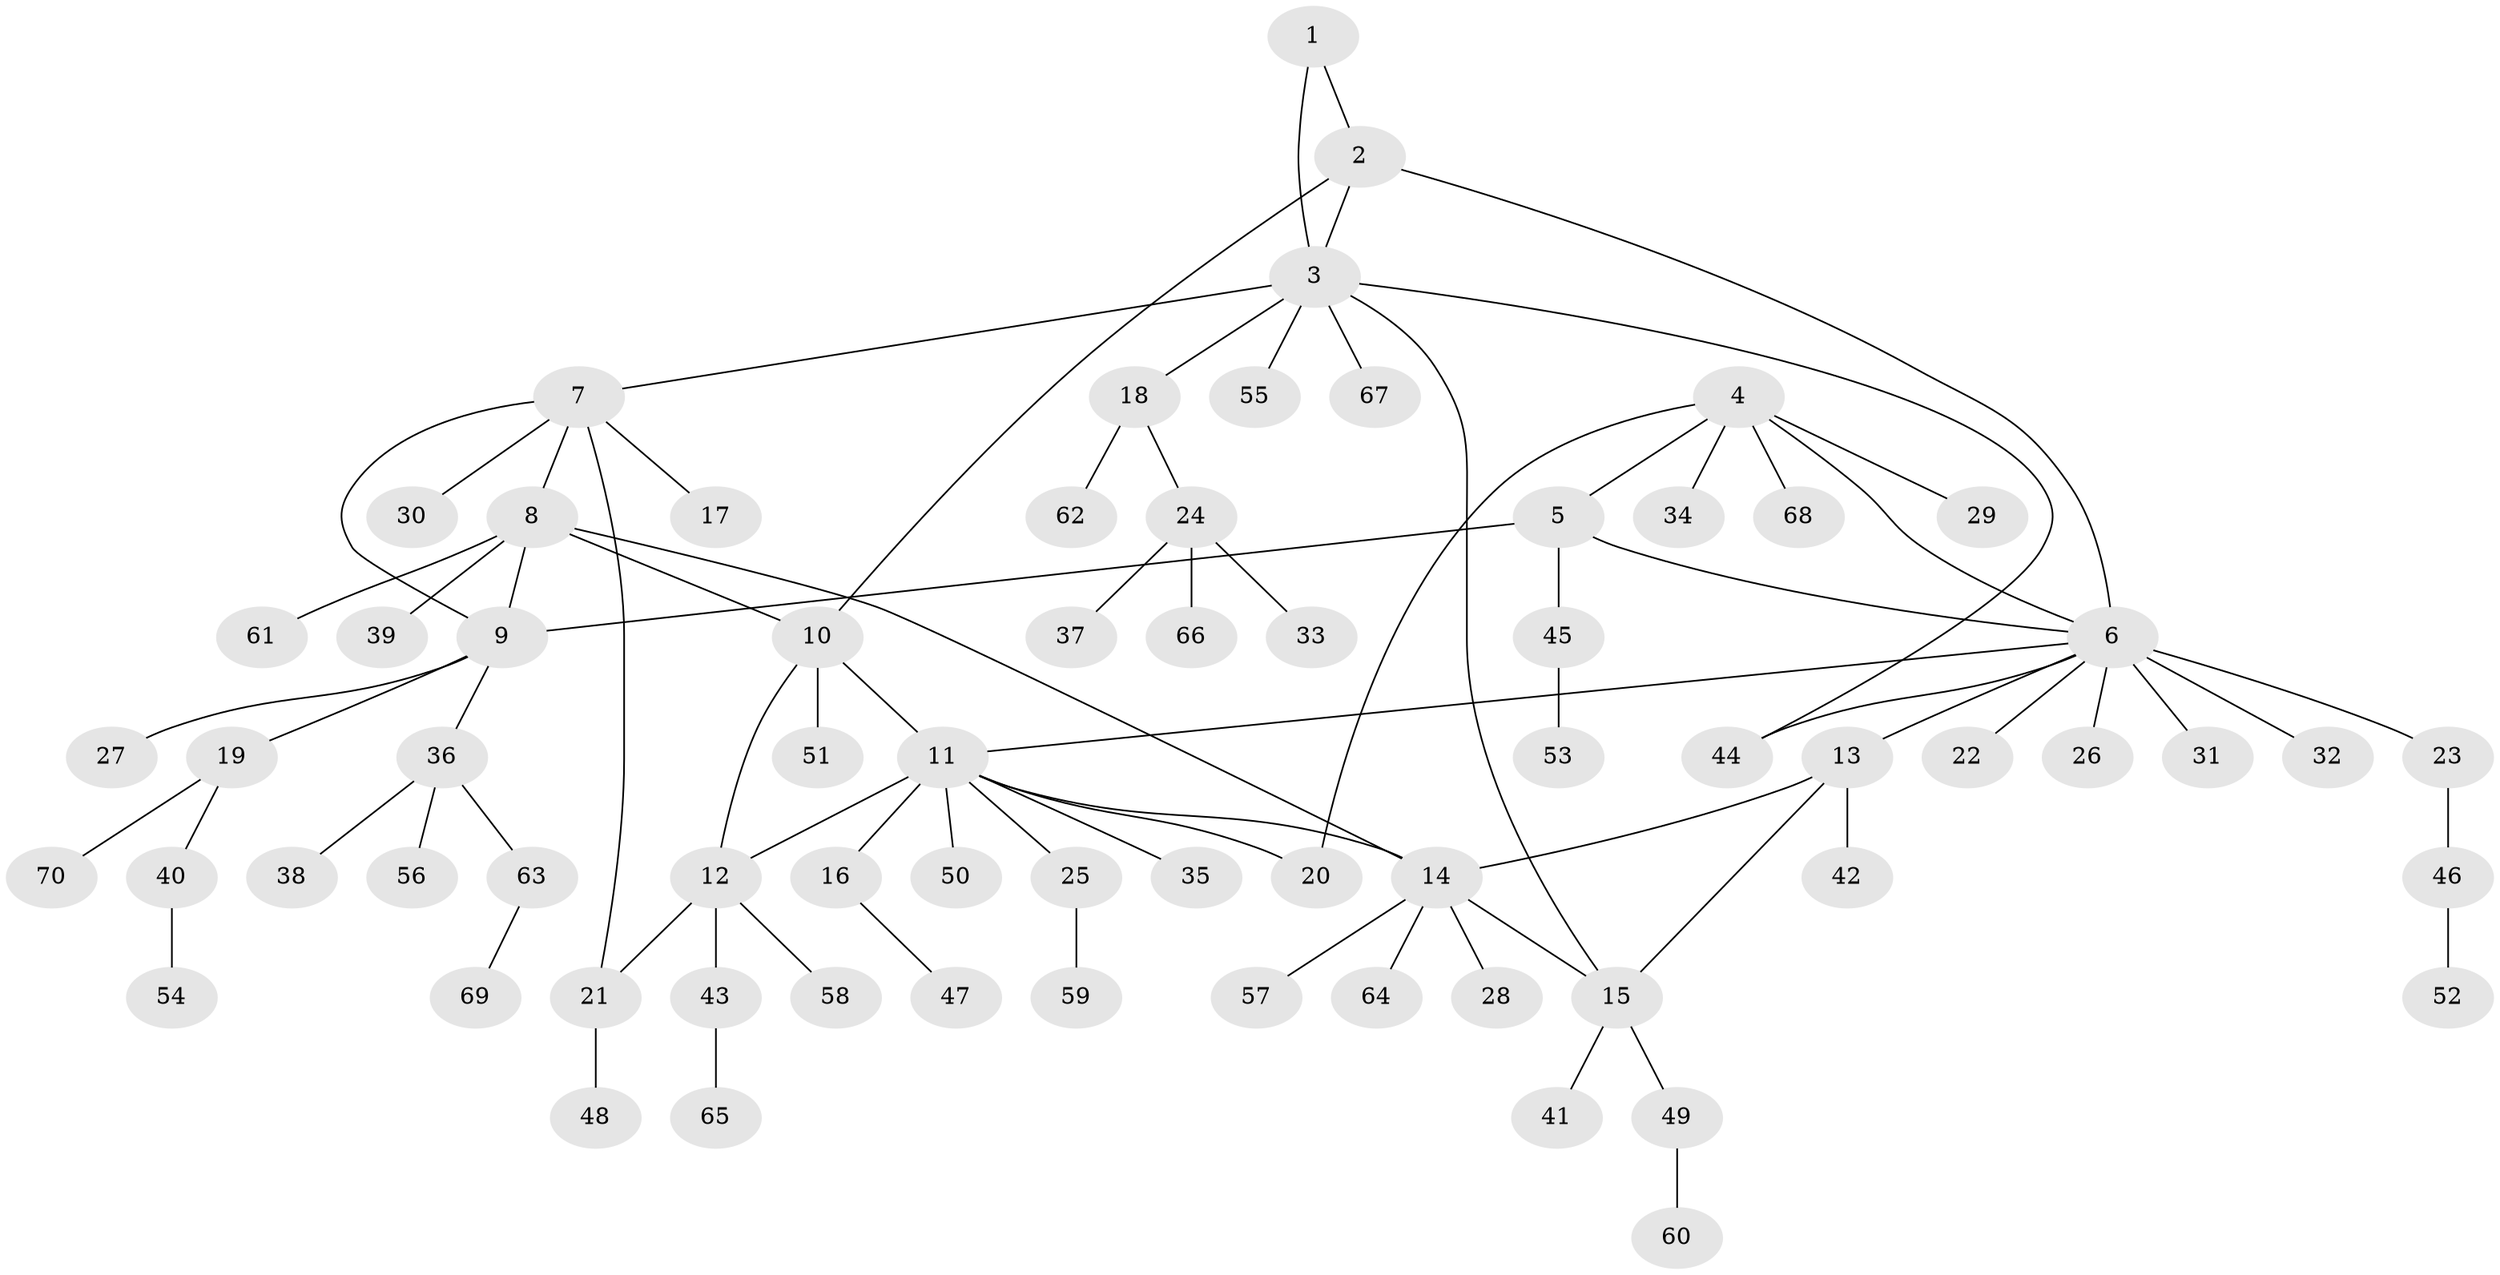 // coarse degree distribution, {3: 0.047619047619047616, 12: 0.023809523809523808, 11: 0.023809523809523808, 7: 0.023809523809523808, 5: 0.023809523809523808, 9: 0.023809523809523808, 8: 0.023809523809523808, 1: 0.6190476190476191, 2: 0.19047619047619047}
// Generated by graph-tools (version 1.1) at 2025/19/03/04/25 18:19:45]
// undirected, 70 vertices, 83 edges
graph export_dot {
graph [start="1"]
  node [color=gray90,style=filled];
  1;
  2;
  3;
  4;
  5;
  6;
  7;
  8;
  9;
  10;
  11;
  12;
  13;
  14;
  15;
  16;
  17;
  18;
  19;
  20;
  21;
  22;
  23;
  24;
  25;
  26;
  27;
  28;
  29;
  30;
  31;
  32;
  33;
  34;
  35;
  36;
  37;
  38;
  39;
  40;
  41;
  42;
  43;
  44;
  45;
  46;
  47;
  48;
  49;
  50;
  51;
  52;
  53;
  54;
  55;
  56;
  57;
  58;
  59;
  60;
  61;
  62;
  63;
  64;
  65;
  66;
  67;
  68;
  69;
  70;
  1 -- 2;
  1 -- 3;
  2 -- 3;
  2 -- 6;
  2 -- 10;
  3 -- 7;
  3 -- 15;
  3 -- 18;
  3 -- 44;
  3 -- 55;
  3 -- 67;
  4 -- 5;
  4 -- 6;
  4 -- 20;
  4 -- 29;
  4 -- 34;
  4 -- 68;
  5 -- 6;
  5 -- 9;
  5 -- 45;
  6 -- 11;
  6 -- 13;
  6 -- 22;
  6 -- 23;
  6 -- 26;
  6 -- 31;
  6 -- 32;
  6 -- 44;
  7 -- 8;
  7 -- 9;
  7 -- 17;
  7 -- 21;
  7 -- 30;
  8 -- 9;
  8 -- 10;
  8 -- 14;
  8 -- 39;
  8 -- 61;
  9 -- 19;
  9 -- 27;
  9 -- 36;
  10 -- 11;
  10 -- 12;
  10 -- 51;
  11 -- 12;
  11 -- 14;
  11 -- 16;
  11 -- 20;
  11 -- 25;
  11 -- 35;
  11 -- 50;
  12 -- 21;
  12 -- 43;
  12 -- 58;
  13 -- 14;
  13 -- 15;
  13 -- 42;
  14 -- 15;
  14 -- 28;
  14 -- 57;
  14 -- 64;
  15 -- 41;
  15 -- 49;
  16 -- 47;
  18 -- 24;
  18 -- 62;
  19 -- 40;
  19 -- 70;
  21 -- 48;
  23 -- 46;
  24 -- 33;
  24 -- 37;
  24 -- 66;
  25 -- 59;
  36 -- 38;
  36 -- 56;
  36 -- 63;
  40 -- 54;
  43 -- 65;
  45 -- 53;
  46 -- 52;
  49 -- 60;
  63 -- 69;
}
